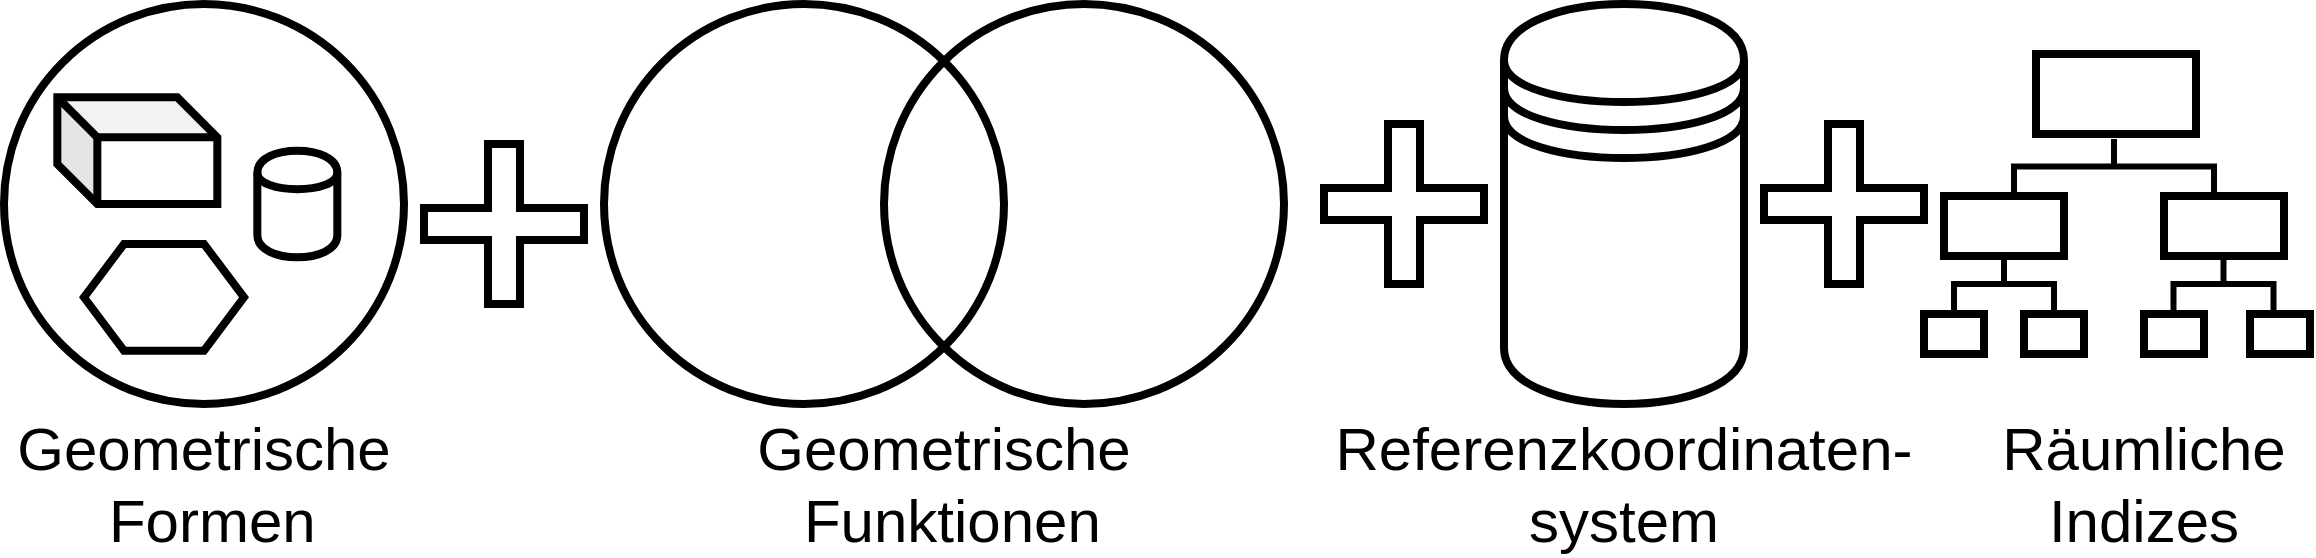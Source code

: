 <mxfile version="12.5.5" type="device"><diagram id="wBQ3Z4NVvKKupz1PWkYa" name="Page-1"><mxGraphModel dx="1422" dy="713" grid="1" gridSize="10" guides="1" tooltips="1" connect="1" arrows="1" fold="1" page="1" pageScale="1" pageWidth="1400" pageHeight="850" math="0" shadow="0"><root><mxCell id="0"/><mxCell id="1" parent="0"/><mxCell id="PH3Tumx3IfBy2ajDcX3O-1" value="" style="group" vertex="1" connectable="0" parent="1"><mxGeometry x="90" y="240" width="200" height="200" as="geometry"/></mxCell><mxCell id="PH3Tumx3IfBy2ajDcX3O-2" value="" style="group" vertex="1" connectable="0" parent="PH3Tumx3IfBy2ajDcX3O-1"><mxGeometry width="200" height="200" as="geometry"/></mxCell><mxCell id="PH3Tumx3IfBy2ajDcX3O-3" value="" style="ellipse;whiteSpace=wrap;html=1;strokeWidth=4;" vertex="1" parent="PH3Tumx3IfBy2ajDcX3O-2"><mxGeometry width="200" height="200" as="geometry"/></mxCell><mxCell id="PH3Tumx3IfBy2ajDcX3O-4" value="" style="shape=cube;whiteSpace=wrap;html=1;boundedLbl=1;backgroundOutline=1;darkOpacity=0.05;darkOpacity2=0.1;strokeWidth=4;" vertex="1" parent="PH3Tumx3IfBy2ajDcX3O-2"><mxGeometry x="26.667" y="46.667" width="80" height="53.333" as="geometry"/></mxCell><mxCell id="PH3Tumx3IfBy2ajDcX3O-5" value="" style="shape=cylinder;whiteSpace=wrap;html=1;boundedLbl=1;backgroundOutline=1;strokeWidth=4;" vertex="1" parent="PH3Tumx3IfBy2ajDcX3O-2"><mxGeometry x="126.667" y="73.333" width="40" height="53.333" as="geometry"/></mxCell><mxCell id="PH3Tumx3IfBy2ajDcX3O-6" value="" style="shape=hexagon;perimeter=hexagonPerimeter2;whiteSpace=wrap;html=1;strokeWidth=4;" vertex="1" parent="PH3Tumx3IfBy2ajDcX3O-2"><mxGeometry x="40" y="120" width="80" height="53.333" as="geometry"/></mxCell><mxCell id="PH3Tumx3IfBy2ajDcX3O-10" value="" style="shape=cross;whiteSpace=wrap;html=1;strokeWidth=4;fillColor=#FFFFFF;" vertex="1" parent="1"><mxGeometry x="300" y="310" width="80" height="80" as="geometry"/></mxCell><mxCell id="PH3Tumx3IfBy2ajDcX3O-11" value="" style="group" vertex="1" connectable="0" parent="1"><mxGeometry x="390" y="240" width="340" height="200" as="geometry"/></mxCell><mxCell id="PH3Tumx3IfBy2ajDcX3O-7" value="" style="ellipse;whiteSpace=wrap;html=1;strokeWidth=4;" vertex="1" parent="PH3Tumx3IfBy2ajDcX3O-11"><mxGeometry width="200" height="200" as="geometry"/></mxCell><mxCell id="PH3Tumx3IfBy2ajDcX3O-8" value="" style="ellipse;whiteSpace=wrap;html=1;strokeWidth=4;fillColor=none;" vertex="1" parent="PH3Tumx3IfBy2ajDcX3O-11"><mxGeometry x="140" width="200" height="200" as="geometry"/></mxCell><mxCell id="PH3Tumx3IfBy2ajDcX3O-12" value="" style="shape=cross;whiteSpace=wrap;html=1;strokeWidth=4;fillColor=#FFFFFF;" vertex="1" parent="1"><mxGeometry x="750" y="300" width="80" height="80" as="geometry"/></mxCell><mxCell id="PH3Tumx3IfBy2ajDcX3O-13" value="" style="shape=datastore;whiteSpace=wrap;html=1;strokeWidth=4;fillColor=#FFFFFF;" vertex="1" parent="1"><mxGeometry x="840" y="240" width="120" height="200" as="geometry"/></mxCell><mxCell id="PH3Tumx3IfBy2ajDcX3O-14" value="" style="shape=cross;whiteSpace=wrap;html=1;strokeWidth=4;fillColor=#FFFFFF;" vertex="1" parent="1"><mxGeometry x="970" y="300" width="80" height="80" as="geometry"/></mxCell><mxCell id="PH3Tumx3IfBy2ajDcX3O-32" value="" style="group" vertex="1" connectable="0" parent="1"><mxGeometry x="1050" y="265" width="193" height="150" as="geometry"/></mxCell><mxCell id="PH3Tumx3IfBy2ajDcX3O-15" value="" style="rounded=0;whiteSpace=wrap;html=1;strokeWidth=4;fillColor=#FFFFFF;" vertex="1" parent="PH3Tumx3IfBy2ajDcX3O-32"><mxGeometry x="56" width="80" height="40" as="geometry"/></mxCell><mxCell id="PH3Tumx3IfBy2ajDcX3O-17" value="" style="rounded=0;whiteSpace=wrap;html=1;strokeWidth=4;fillColor=#FFFFFF;" vertex="1" parent="PH3Tumx3IfBy2ajDcX3O-32"><mxGeometry x="10" y="71" width="60" height="30" as="geometry"/></mxCell><mxCell id="PH3Tumx3IfBy2ajDcX3O-18" value="" style="rounded=0;whiteSpace=wrap;html=1;strokeWidth=4;fillColor=#FFFFFF;" vertex="1" parent="PH3Tumx3IfBy2ajDcX3O-32"><mxGeometry x="120" y="71" width="60" height="30" as="geometry"/></mxCell><mxCell id="PH3Tumx3IfBy2ajDcX3O-19" value="" style="rounded=0;whiteSpace=wrap;html=1;strokeWidth=4;fillColor=#FFFFFF;" vertex="1" parent="PH3Tumx3IfBy2ajDcX3O-32"><mxGeometry y="130" width="30" height="20" as="geometry"/></mxCell><mxCell id="PH3Tumx3IfBy2ajDcX3O-20" value="" style="rounded=0;whiteSpace=wrap;html=1;strokeWidth=4;fillColor=#FFFFFF;" vertex="1" parent="PH3Tumx3IfBy2ajDcX3O-32"><mxGeometry x="50" y="130" width="30" height="20" as="geometry"/></mxCell><mxCell id="PH3Tumx3IfBy2ajDcX3O-23" value="" style="rounded=0;whiteSpace=wrap;html=1;strokeWidth=4;fillColor=#FFFFFF;fontStyle=1" vertex="1" parent="PH3Tumx3IfBy2ajDcX3O-32"><mxGeometry x="110" y="130" width="30" height="20" as="geometry"/></mxCell><mxCell id="PH3Tumx3IfBy2ajDcX3O-24" value="" style="rounded=0;whiteSpace=wrap;html=1;strokeWidth=4;fillColor=#FFFFFF;" vertex="1" parent="PH3Tumx3IfBy2ajDcX3O-32"><mxGeometry x="163" y="130" width="30" height="20" as="geometry"/></mxCell><mxCell id="PH3Tumx3IfBy2ajDcX3O-29" value="" style="strokeWidth=3;html=1;shape=mxgraph.flowchart.annotation_2;align=left;labelPosition=right;pointerEvents=1;fillColor=#FFFFFF;rotation=90;" vertex="1" parent="PH3Tumx3IfBy2ajDcX3O-32"><mxGeometry x="81.25" y="6.25" width="27.5" height="100" as="geometry"/></mxCell><mxCell id="PH3Tumx3IfBy2ajDcX3O-30" value="" style="strokeWidth=3;html=1;shape=mxgraph.flowchart.annotation_2;align=left;labelPosition=right;pointerEvents=1;fillColor=#FFFFFF;rotation=90;" vertex="1" parent="PH3Tumx3IfBy2ajDcX3O-32"><mxGeometry x="26.25" y="90" width="27.5" height="50" as="geometry"/></mxCell><mxCell id="PH3Tumx3IfBy2ajDcX3O-31" value="" style="strokeWidth=3;html=1;shape=mxgraph.flowchart.annotation_2;align=left;labelPosition=right;pointerEvents=1;fillColor=#FFFFFF;rotation=90;" vertex="1" parent="PH3Tumx3IfBy2ajDcX3O-32"><mxGeometry x="136" y="90" width="27.5" height="50" as="geometry"/></mxCell><mxCell id="PH3Tumx3IfBy2ajDcX3O-33" value="&lt;font style=&quot;font-size: 30px&quot;&gt;Geometrische&lt;br&gt;&amp;nbsp;Formen&lt;/font&gt;" style="text;html=1;strokeColor=none;fillColor=none;align=center;verticalAlign=middle;whiteSpace=wrap;rounded=0;" vertex="1" parent="1"><mxGeometry x="170" y="470" width="40" height="20" as="geometry"/></mxCell><mxCell id="PH3Tumx3IfBy2ajDcX3O-35" value="&lt;font style=&quot;font-size: 30px&quot;&gt;Geometrische&lt;br&gt;&amp;nbsp;Funktionen&lt;/font&gt;" style="text;html=1;strokeColor=none;fillColor=none;align=center;verticalAlign=middle;whiteSpace=wrap;rounded=0;" vertex="1" parent="1"><mxGeometry x="540" y="470" width="40" height="20" as="geometry"/></mxCell><mxCell id="PH3Tumx3IfBy2ajDcX3O-36" value="&lt;span style=&quot;font-size: 30px&quot;&gt;Referenzkoordinaten-&lt;br&gt;&lt;/span&gt;&lt;font style=&quot;font-size: 30px&quot;&gt;system&lt;/font&gt;" style="text;html=1;strokeColor=none;fillColor=none;align=center;verticalAlign=middle;whiteSpace=wrap;rounded=0;" vertex="1" parent="1"><mxGeometry x="880" y="470" width="40" height="20" as="geometry"/></mxCell><mxCell id="PH3Tumx3IfBy2ajDcX3O-37" value="&lt;span style=&quot;font-size: 30px&quot;&gt;Räumliche Indizes&lt;/span&gt;" style="text;html=1;strokeColor=none;fillColor=none;align=center;verticalAlign=middle;whiteSpace=wrap;rounded=0;" vertex="1" parent="1"><mxGeometry x="1140" y="470" width="40" height="20" as="geometry"/></mxCell></root></mxGraphModel></diagram></mxfile>